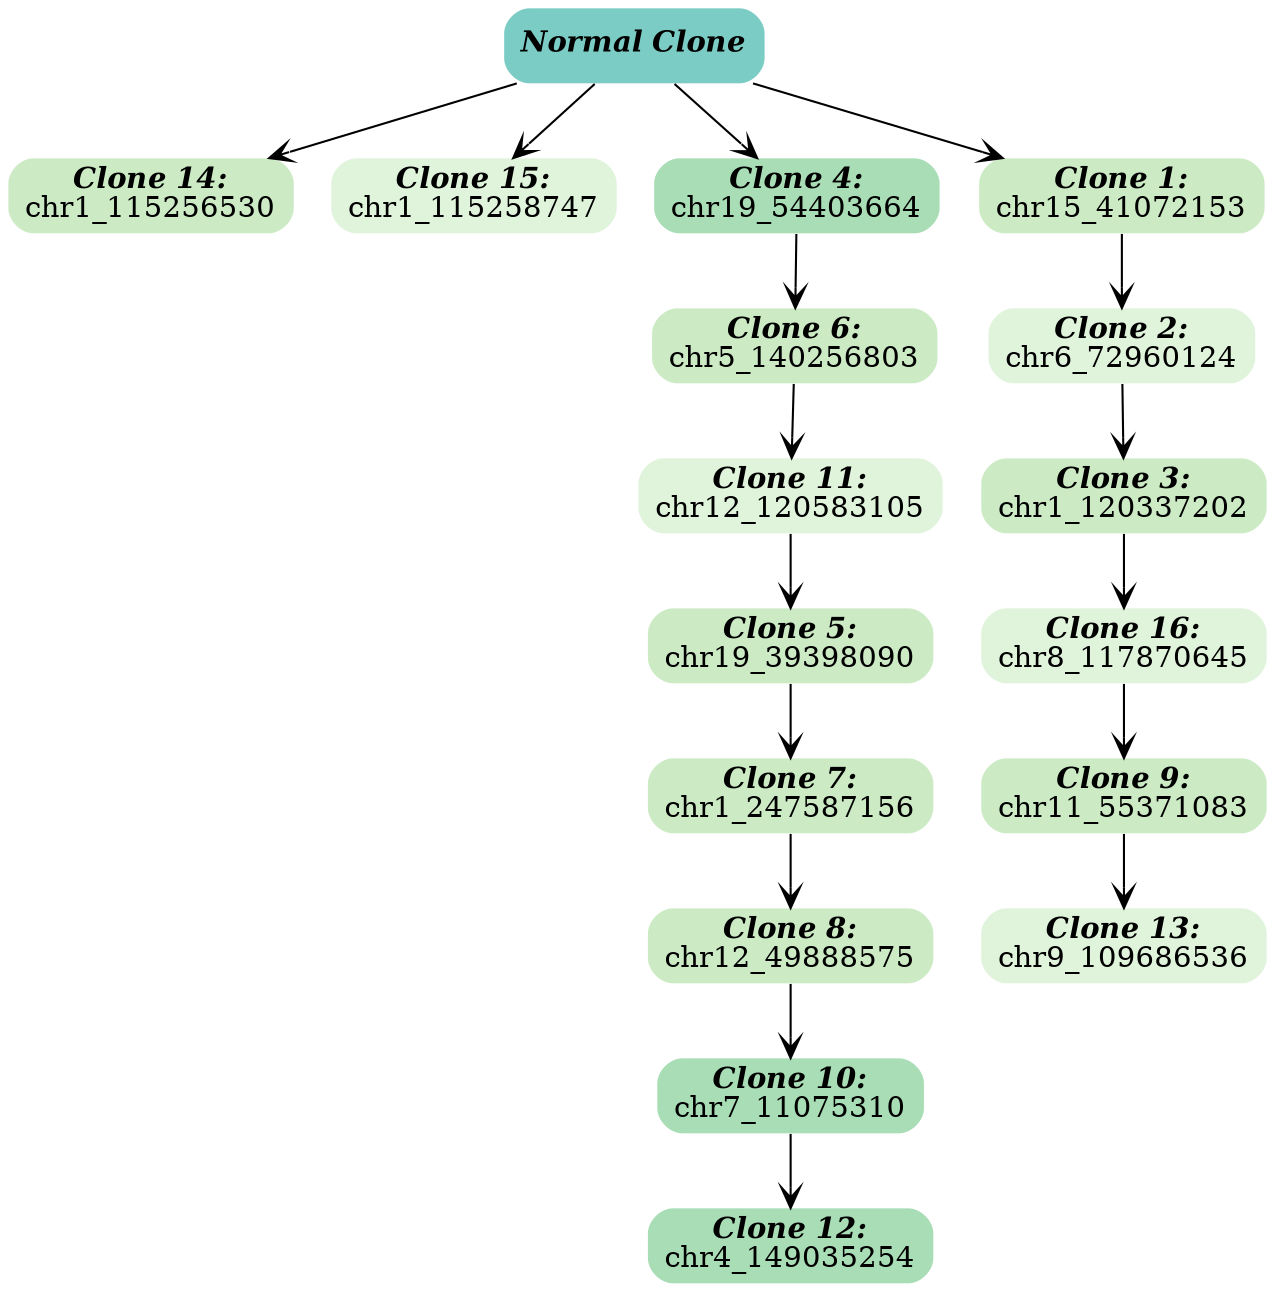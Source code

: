digraph G {
fontname = "helvetica";
edge[arrowhead="vee"];
node[colorscheme=gnbu9]
0 [shape=box style="rounded,filled" fillcolor=5 penwidth=0 label=<<B><I>Normal Clone</I></B>>]
14 [shape=box style="rounded,filled" fillcolor=3 penwidth=0 label=<<I><B>Clone 14:</B></I><BR/>chr1_115256530>]
15 [shape=box style="rounded,filled" fillcolor=2 penwidth=0 label=<<I><B>Clone 15:</B></I><BR/>chr1_115258747>]
4 [shape=box style="rounded,filled" fillcolor=4 penwidth=0 label=<<I><B>Clone 4:</B></I><BR/>chr19_54403664>]
1 [shape=box style="rounded,filled" fillcolor=3 penwidth=0 label=<<I><B>Clone 1:</B></I><BR/>chr15_41072153>]
2 [shape=box style="rounded,filled" fillcolor=2 penwidth=0 label=<<I><B>Clone 2:</B></I><BR/>chr6_72960124>]
3 [shape=box style="rounded,filled" fillcolor=3 penwidth=0 label=<<I><B>Clone 3:</B></I><BR/>chr1_120337202>]
6 [shape=box style="rounded,filled" fillcolor=3 penwidth=0 label=<<I><B>Clone 6:</B></I><BR/>chr5_140256803>]
11 [shape=box style="rounded,filled" fillcolor=2 penwidth=0 label=<<I><B>Clone 11:</B></I><BR/>chr12_120583105>]
16 [shape=box style="rounded,filled" fillcolor=2 penwidth=0 label=<<I><B>Clone 16:</B></I><BR/>chr8_117870645>]
5 [shape=box style="rounded,filled" fillcolor=3 penwidth=0 label=<<I><B>Clone 5:</B></I><BR/>chr19_39398090>]
7 [shape=box style="rounded,filled" fillcolor=3 penwidth=0 label=<<I><B>Clone 7:</B></I><BR/>chr1_247587156>]
8 [shape=box style="rounded,filled" fillcolor=3 penwidth=0 label=<<I><B>Clone 8:</B></I><BR/>chr12_49888575>]
10 [shape=box style="rounded,filled" fillcolor=4 penwidth=0 label=<<I><B>Clone 10:</B></I><BR/>chr7_11075310>]
9 [shape=box style="rounded,filled" fillcolor=3 penwidth=0 label=<<I><B>Clone 9:</B></I><BR/>chr11_55371083>]
12 [shape=box style="rounded,filled" fillcolor=4 penwidth=0 label=<<I><B>Clone 12:</B></I><BR/>chr4_149035254>]
13 [shape=box style="rounded,filled" fillcolor=2 penwidth=0 label=<<I><B>Clone 13:</B></I><BR/>chr9_109686536>]
0 -> 14
0 -> 15
0 -> 4
0 -> 1
4 -> 6
1 -> 2
2 -> 3
3 -> 16
6 -> 11
11 -> 5
16 -> 9
5 -> 7
7 -> 8
8 -> 10
10 -> 12
9 -> 13
}
